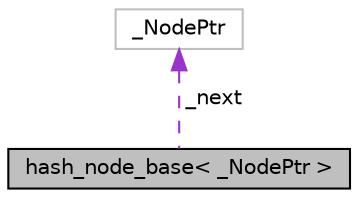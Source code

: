 digraph "hash_node_base&lt; _NodePtr &gt;"
{
  edge [fontname="Helvetica",fontsize="10",labelfontname="Helvetica",labelfontsize="10"];
  node [fontname="Helvetica",fontsize="10",shape=record];
  Node1 [label="hash_node_base\< _NodePtr \>",height=0.2,width=0.4,color="black", fillcolor="grey75", style="filled", fontcolor="black"];
  Node2 -> Node1 [dir="back",color="darkorchid3",fontsize="10",style="dashed",label=" _next" ,fontname="Helvetica"];
  Node2 [label="_NodePtr",height=0.2,width=0.4,color="grey75", fillcolor="white", style="filled"];
}
